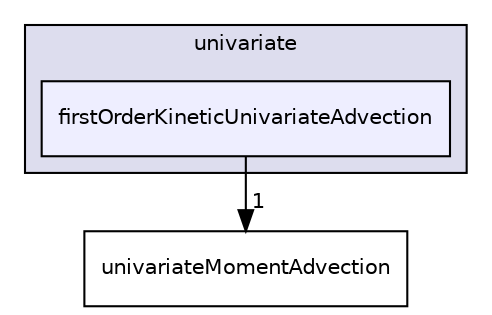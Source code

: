 digraph "firstOrderKineticUnivariateAdvection" {
  bgcolor=transparent;
  compound=true
  node [ fontsize="10", fontname="Helvetica"];
  edge [ labelfontsize="10", labelfontname="Helvetica"];
  subgraph clusterdir_af11b54554cd4f9c9ebe900113381b5f {
    graph [ bgcolor="#ddddee", pencolor="black", label="univariate" fontname="Helvetica", fontsize="10", URL="dir_af11b54554cd4f9c9ebe900113381b5f.html"]
  dir_863a8114f91982a44bc219e2178cecf4 [shape=box, label="firstOrderKineticUnivariateAdvection", style="filled", fillcolor="#eeeeff", pencolor="black", URL="dir_863a8114f91982a44bc219e2178cecf4.html"];
  }
  dir_c923319fbe6924ebcc3caa361e79cb75 [shape=box label="univariateMomentAdvection" URL="dir_c923319fbe6924ebcc3caa361e79cb75.html"];
  dir_863a8114f91982a44bc219e2178cecf4->dir_c923319fbe6924ebcc3caa361e79cb75 [headlabel="1", labeldistance=1.5 headhref="dir_000146_000261.html"];
}
